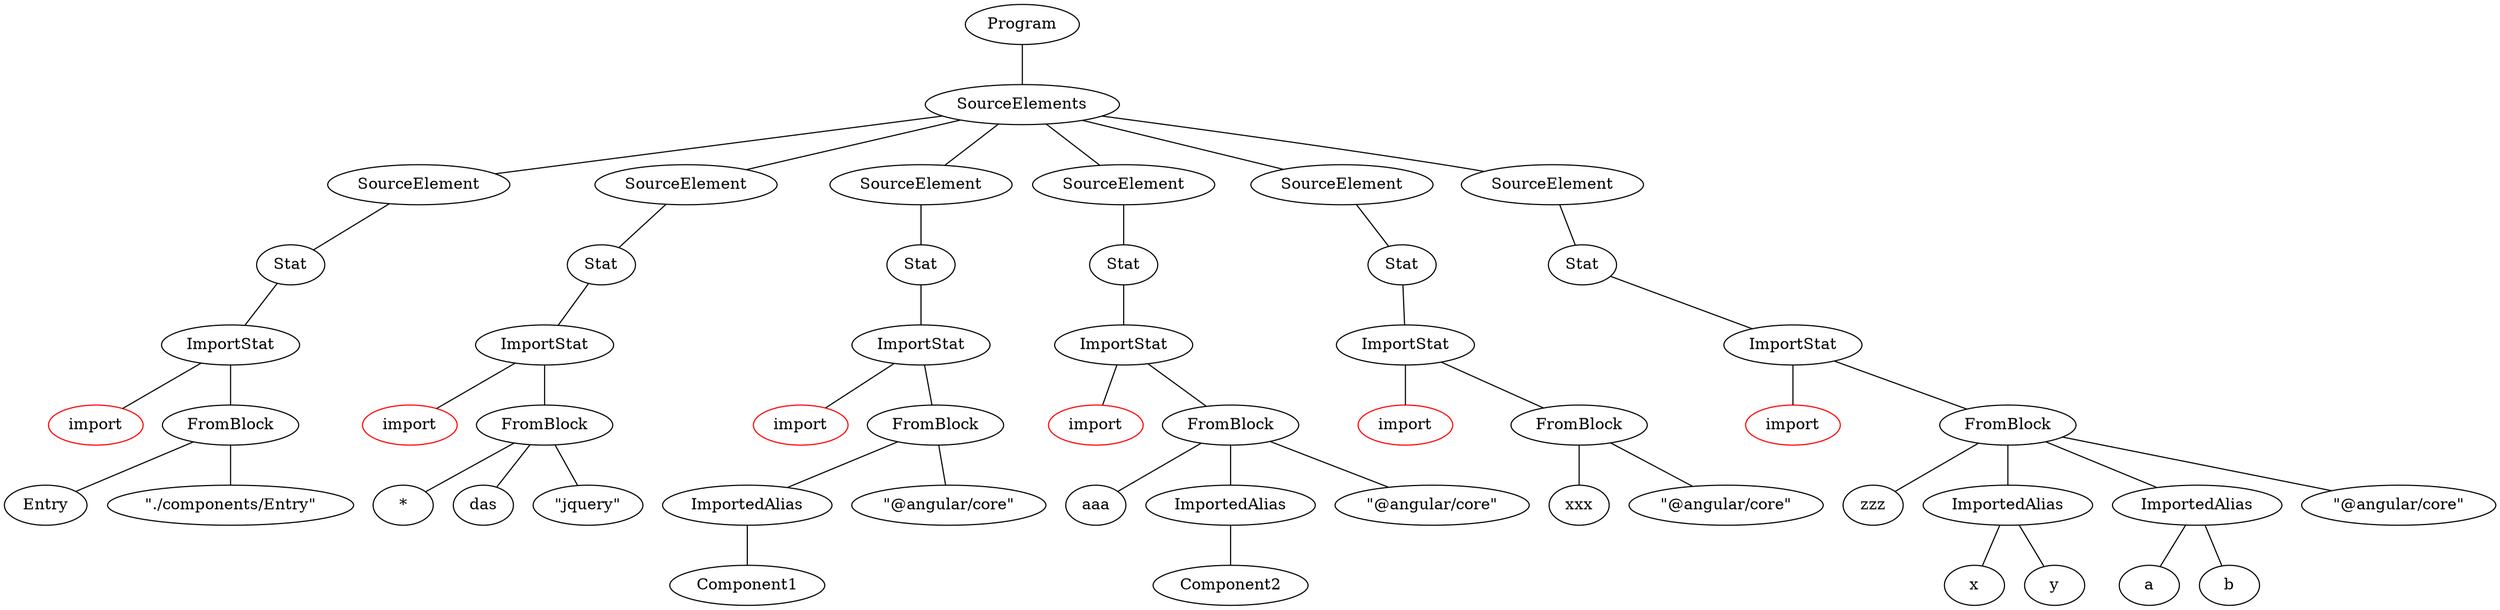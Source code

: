 graph vis {
	node54[label="Program"]
	node54 -- node53
	node53[label="SourceElements"]
	node53 -- node7
	node7[label="SourceElement"]
	node7 -- node6
	node6[label="Stat"]
	node6 -- node5
	node5[label="ImportStat"]
	node5 -- node1
	node1[label="import", color=red]
	node5 -- node4
	node4[label="FromBlock"]
	node4 -- node2
	node2[label="Entry"]
	node4 -- node3
	node3[label="\"./components/Entry\""]
	node53 -- node15
	node15[label="SourceElement"]
	node15 -- node14
	node14[label="Stat"]
	node14 -- node13
	node13[label="ImportStat"]
	node13 -- node8
	node8[label="import", color=red]
	node13 -- node12
	node12[label="FromBlock"]
	node12 -- node9
	node9[label="*"]
	node12 -- node10
	node10[label="das"]
	node12 -- node11
	node11[label="\"jquery\""]
	node53 -- node23
	node23[label="SourceElement"]
	node23 -- node22
	node22[label="Stat"]
	node22 -- node21
	node21[label="ImportStat"]
	node21 -- node16
	node16[label="import", color=red]
	node21 -- node20
	node20[label="FromBlock"]
	node20 -- node18
	node18[label="ImportedAlias"]
	node18 -- node17
	node17[label="Component1"]
	node20 -- node19
	node19[label="\"@angular/core\""]
	node53 -- node32
	node32[label="SourceElement"]
	node32 -- node31
	node31[label="Stat"]
	node31 -- node30
	node30[label="ImportStat"]
	node30 -- node24
	node24[label="import", color=red]
	node30 -- node29
	node29[label="FromBlock"]
	node29 -- node25
	node25[label="aaa"]
	node29 -- node27
	node27[label="ImportedAlias"]
	node27 -- node26
	node26[label="Component2"]
	node29 -- node28
	node28[label="\"@angular/core\""]
	node53 -- node39
	node39[label="SourceElement"]
	node39 -- node38
	node38[label="Stat"]
	node38 -- node37
	node37[label="ImportStat"]
	node37 -- node33
	node33[label="import", color=red]
	node37 -- node36
	node36[label="FromBlock"]
	node36 -- node34
	node34[label="xxx"]
	node36 -- node35
	node35[label="\"@angular/core\""]
	node53 -- node52
	node52[label="SourceElement"]
	node52 -- node51
	node51[label="Stat"]
	node51 -- node50
	node50[label="ImportStat"]
	node50 -- node40
	node40[label="import", color=red]
	node50 -- node49
	node49[label="FromBlock"]
	node49 -- node41
	node41[label="zzz"]
	node49 -- node44
	node44[label="ImportedAlias"]
	node44 -- node43
	node43[label="x"]
	node44 -- node42
	node42[label="y"]
	node49 -- node47
	node47[label="ImportedAlias"]
	node47 -- node46
	node46[label="a"]
	node47 -- node45
	node45[label="b"]
	node49 -- node48
	node48[label="\"@angular/core\""]
}
